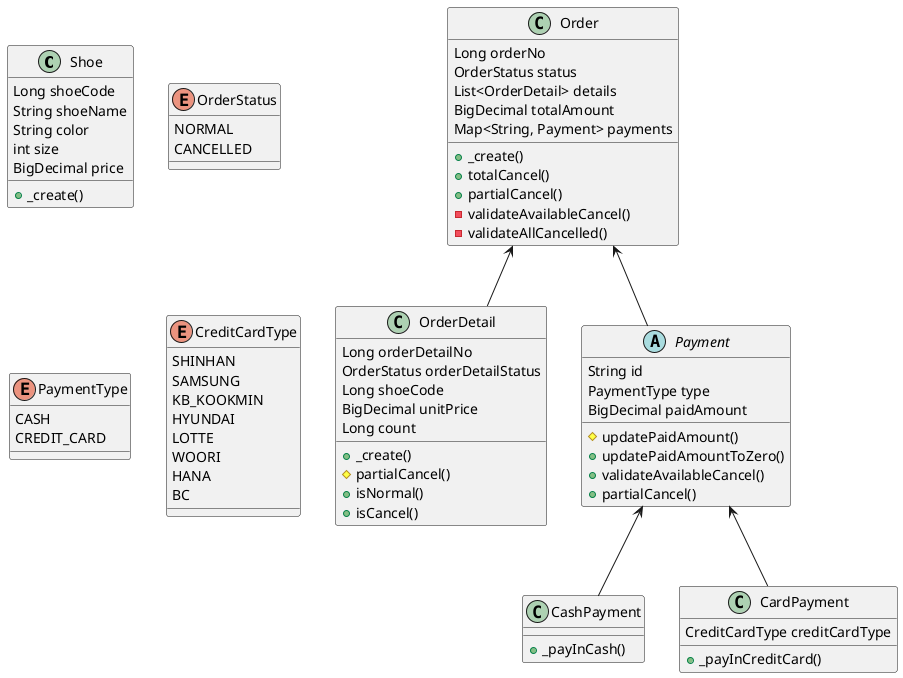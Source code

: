 @startuml



class Shoe {
Long shoeCode
String shoeName
String color
int size
BigDecimal price
+ _create()
}

enum OrderStatus {
NORMAL
CANCELLED
}

class Order {
Long orderNo
OrderStatus status
List<OrderDetail> details
BigDecimal totalAmount
Map<String, Payment> payments
+ _create()
+ totalCancel()
+ partialCancel()
- validateAvailableCancel()
- validateAllCancelled()
}

class OrderDetail {
Long orderDetailNo
OrderStatus orderDetailStatus
Long shoeCode
BigDecimal unitPrice
Long count
+ _create()
# partialCancel()
+ isNormal()
+ isCancel()
}

abstract class Payment {
String id
PaymentType type
BigDecimal paidAmount
# updatePaidAmount()
+ updatePaidAmountToZero()
+ validateAvailableCancel()
+ partialCancel()
}

class CashPayment {
+ _payInCash()
}

class CardPayment {
CreditCardType creditCardType
+ _payInCreditCard()
}

enum PaymentType {
CASH
CREDIT_CARD
}

enum CreditCardType {
SHINHAN
SAMSUNG
KB_KOOKMIN
HYUNDAI
LOTTE
WOORI
HANA
BC
}


Order <-- OrderDetail
Order <-- Payment
Payment <-- CashPayment
Payment <-- CardPayment

@enduml